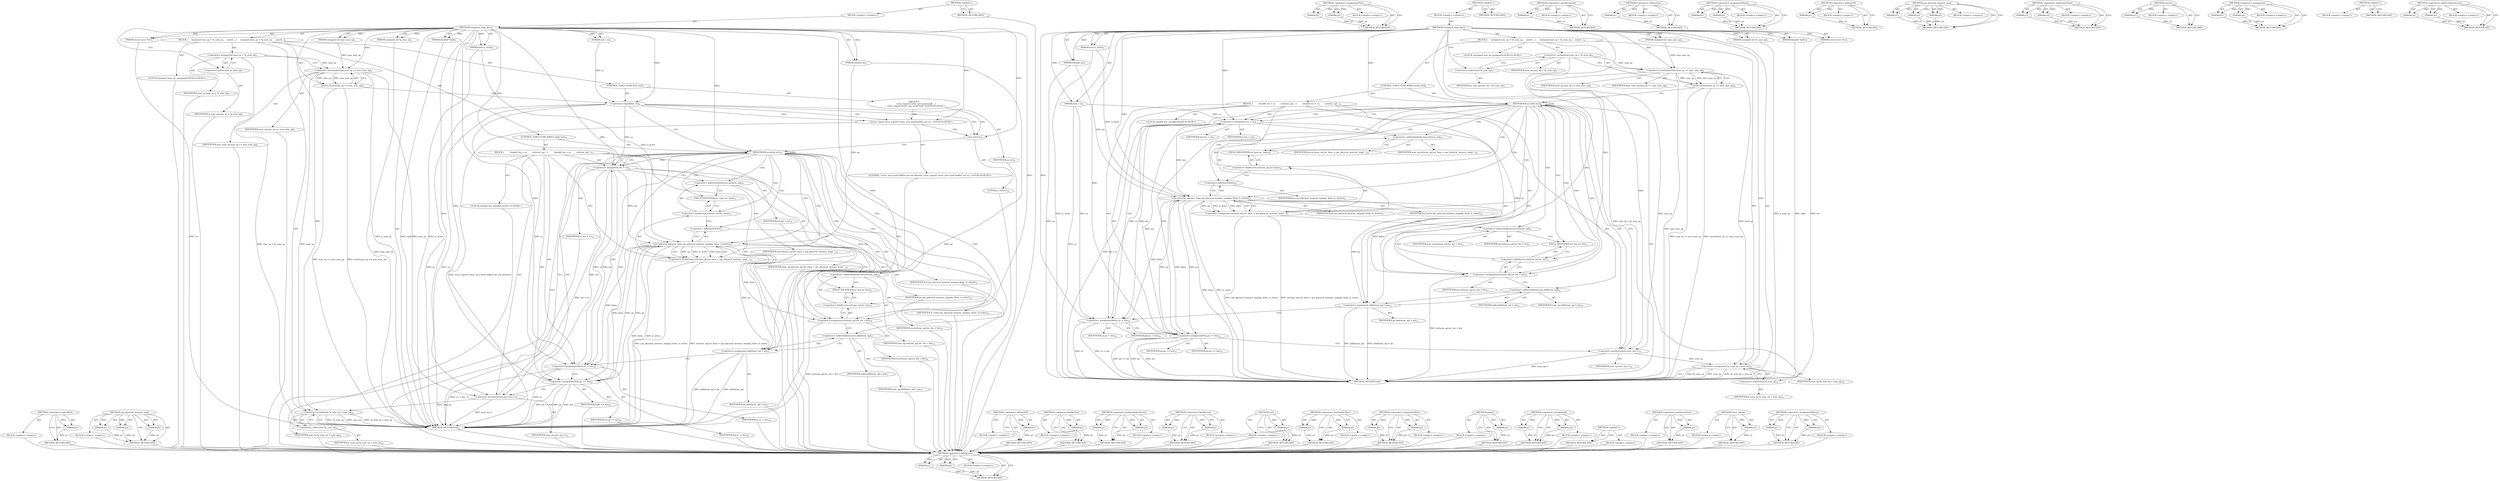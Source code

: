 digraph "&lt;operator&gt;.assignmentMinus" {
vulnerable_117 [label=<(METHOD,&lt;operator&gt;.fieldAccess)>];
vulnerable_118 [label=<(PARAM,p1)>];
vulnerable_119 [label=<(PARAM,p2)>];
vulnerable_120 [label=<(BLOCK,&lt;empty&gt;,&lt;empty&gt;)>];
vulnerable_121 [label=<(METHOD_RETURN,ANY)>];
vulnerable_142 [label=<(METHOD,&lt;operator&gt;.assignmentPlus)>];
vulnerable_143 [label=<(PARAM,p1)>];
vulnerable_144 [label=<(PARAM,p2)>];
vulnerable_145 [label=<(BLOCK,&lt;empty&gt;,&lt;empty&gt;)>];
vulnerable_146 [label=<(METHOD_RETURN,ANY)>];
vulnerable_6 [label=<(METHOD,&lt;global&gt;)<SUB>1</SUB>>];
vulnerable_7 [label=<(BLOCK,&lt;empty&gt;,&lt;empty&gt;)<SUB>1</SUB>>];
vulnerable_8 [label=<(METHOD,virtqueue_map_desc)<SUB>1</SUB>>];
vulnerable_9 [label=<(PARAM,unsigned int *p_num_sg)<SUB>1</SUB>>];
vulnerable_10 [label=<(PARAM,hwaddr *addr)<SUB>1</SUB>>];
vulnerable_11 [label=<(PARAM,struct iovec *iov)<SUB>1</SUB>>];
vulnerable_12 [label=<(PARAM,unsigned int max_num_sg)<SUB>2</SUB>>];
vulnerable_13 [label=<(PARAM,bool is_write)<SUB>2</SUB>>];
vulnerable_14 [label=<(PARAM,hwaddr pa)<SUB>3</SUB>>];
vulnerable_15 [label=<(PARAM,size_t sz)<SUB>3</SUB>>];
vulnerable_16 [label=<(BLOCK,{
     unsigned num_sg = *p_num_sg;
     assert...,{
     unsigned num_sg = *p_num_sg;
     assert...)<SUB>4</SUB>>];
vulnerable_17 [label="<(LOCAL,unsigned num_sg: unsigned)<SUB>5</SUB>>"];
vulnerable_18 [label=<(&lt;operator&gt;.assignment,num_sg = *p_num_sg)<SUB>5</SUB>>];
vulnerable_19 [label=<(IDENTIFIER,num_sg,num_sg = *p_num_sg)<SUB>5</SUB>>];
vulnerable_20 [label=<(&lt;operator&gt;.indirection,*p_num_sg)<SUB>5</SUB>>];
vulnerable_21 [label=<(IDENTIFIER,p_num_sg,num_sg = *p_num_sg)<SUB>5</SUB>>];
vulnerable_22 [label=<(assert,assert(num_sg &lt;= max_num_sg))<SUB>6</SUB>>];
vulnerable_23 [label=<(&lt;operator&gt;.lessEqualsThan,num_sg &lt;= max_num_sg)<SUB>6</SUB>>];
vulnerable_24 [label=<(IDENTIFIER,num_sg,num_sg &lt;= max_num_sg)<SUB>6</SUB>>];
vulnerable_25 [label=<(IDENTIFIER,max_num_sg,num_sg &lt;= max_num_sg)<SUB>6</SUB>>];
vulnerable_26 [label=<(CONTROL_STRUCTURE,WHILE,while (sz))<SUB>8</SUB>>];
vulnerable_27 [label=<(IDENTIFIER,sz,while (sz))<SUB>8</SUB>>];
vulnerable_28 [label=<(BLOCK,{
         hwaddr len = sz;
        iov[num_sg]...,{
         hwaddr len = sz;
        iov[num_sg]...)<SUB>8</SUB>>];
vulnerable_29 [label="<(LOCAL,hwaddr len: hwaddr)<SUB>9</SUB>>"];
vulnerable_30 [label=<(&lt;operator&gt;.assignment,len = sz)<SUB>9</SUB>>];
vulnerable_31 [label=<(IDENTIFIER,len,len = sz)<SUB>9</SUB>>];
vulnerable_32 [label=<(IDENTIFIER,sz,len = sz)<SUB>9</SUB>>];
vulnerable_33 [label=<(&lt;operator&gt;.assignment,iov[num_sg].iov_base = cpu_physical_memory_map(...)<SUB>10</SUB>>];
vulnerable_34 [label=<(&lt;operator&gt;.fieldAccess,iov[num_sg].iov_base)<SUB>10</SUB>>];
vulnerable_35 [label=<(&lt;operator&gt;.indirectIndexAccess,iov[num_sg])<SUB>10</SUB>>];
vulnerable_36 [label=<(IDENTIFIER,iov,iov[num_sg].iov_base = cpu_physical_memory_map(...)<SUB>10</SUB>>];
vulnerable_37 [label=<(IDENTIFIER,num_sg,iov[num_sg].iov_base = cpu_physical_memory_map(...)<SUB>10</SUB>>];
vulnerable_38 [label=<(FIELD_IDENTIFIER,iov_base,iov_base)<SUB>10</SUB>>];
vulnerable_39 [label=<(cpu_physical_memory_map,cpu_physical_memory_map(pa, &amp;len, is_write))<SUB>10</SUB>>];
vulnerable_40 [label=<(IDENTIFIER,pa,cpu_physical_memory_map(pa, &amp;len, is_write))<SUB>10</SUB>>];
vulnerable_41 [label=<(&lt;operator&gt;.addressOf,&amp;len)<SUB>10</SUB>>];
vulnerable_42 [label=<(IDENTIFIER,len,cpu_physical_memory_map(pa, &amp;len, is_write))<SUB>10</SUB>>];
vulnerable_43 [label=<(IDENTIFIER,is_write,cpu_physical_memory_map(pa, &amp;len, is_write))<SUB>10</SUB>>];
vulnerable_44 [label=<(&lt;operator&gt;.assignment,iov[num_sg].iov_len = len)<SUB>11</SUB>>];
vulnerable_45 [label=<(&lt;operator&gt;.fieldAccess,iov[num_sg].iov_len)<SUB>11</SUB>>];
vulnerable_46 [label=<(&lt;operator&gt;.indirectIndexAccess,iov[num_sg])<SUB>11</SUB>>];
vulnerable_47 [label=<(IDENTIFIER,iov,iov[num_sg].iov_len = len)<SUB>11</SUB>>];
vulnerable_48 [label=<(IDENTIFIER,num_sg,iov[num_sg].iov_len = len)<SUB>11</SUB>>];
vulnerable_49 [label=<(FIELD_IDENTIFIER,iov_len,iov_len)<SUB>11</SUB>>];
vulnerable_50 [label=<(IDENTIFIER,len,iov[num_sg].iov_len = len)<SUB>11</SUB>>];
vulnerable_51 [label=<(&lt;operator&gt;.assignment,addr[num_sg] = pa)<SUB>12</SUB>>];
vulnerable_52 [label=<(&lt;operator&gt;.indirectIndexAccess,addr[num_sg])<SUB>12</SUB>>];
vulnerable_53 [label=<(IDENTIFIER,addr,addr[num_sg] = pa)<SUB>12</SUB>>];
vulnerable_54 [label=<(IDENTIFIER,num_sg,addr[num_sg] = pa)<SUB>12</SUB>>];
vulnerable_55 [label=<(IDENTIFIER,pa,addr[num_sg] = pa)<SUB>12</SUB>>];
vulnerable_56 [label=<(&lt;operator&gt;.assignmentMinus,sz -= len)<SUB>14</SUB>>];
vulnerable_57 [label=<(IDENTIFIER,sz,sz -= len)<SUB>14</SUB>>];
vulnerable_58 [label=<(IDENTIFIER,len,sz -= len)<SUB>14</SUB>>];
vulnerable_59 [label=<(&lt;operator&gt;.assignmentPlus,pa += len)<SUB>15</SUB>>];
vulnerable_60 [label=<(IDENTIFIER,pa,pa += len)<SUB>15</SUB>>];
vulnerable_61 [label=<(IDENTIFIER,len,pa += len)<SUB>15</SUB>>];
vulnerable_62 [label=<(&lt;operator&gt;.postIncrement,num_sg++)<SUB>16</SUB>>];
vulnerable_63 [label=<(IDENTIFIER,num_sg,num_sg++)<SUB>16</SUB>>];
vulnerable_64 [label=<(&lt;operator&gt;.assignment,*p_num_sg = num_sg)<SUB>18</SUB>>];
vulnerable_65 [label=<(&lt;operator&gt;.indirection,*p_num_sg)<SUB>18</SUB>>];
vulnerable_66 [label=<(IDENTIFIER,p_num_sg,*p_num_sg = num_sg)<SUB>18</SUB>>];
vulnerable_67 [label=<(IDENTIFIER,num_sg,*p_num_sg = num_sg)<SUB>18</SUB>>];
vulnerable_68 [label=<(METHOD_RETURN,void)<SUB>1</SUB>>];
vulnerable_70 [label=<(METHOD_RETURN,ANY)<SUB>1</SUB>>];
vulnerable_147 [label=<(METHOD,&lt;operator&gt;.postIncrement)>];
vulnerable_148 [label=<(PARAM,p1)>];
vulnerable_149 [label=<(BLOCK,&lt;empty&gt;,&lt;empty&gt;)>];
vulnerable_150 [label=<(METHOD_RETURN,ANY)>];
vulnerable_104 [label=<(METHOD,&lt;operator&gt;.indirection)>];
vulnerable_105 [label=<(PARAM,p1)>];
vulnerable_106 [label=<(BLOCK,&lt;empty&gt;,&lt;empty&gt;)>];
vulnerable_107 [label=<(METHOD_RETURN,ANY)>];
vulnerable_137 [label=<(METHOD,&lt;operator&gt;.assignmentMinus)>];
vulnerable_138 [label=<(PARAM,p1)>];
vulnerable_139 [label=<(PARAM,p2)>];
vulnerable_140 [label=<(BLOCK,&lt;empty&gt;,&lt;empty&gt;)>];
vulnerable_141 [label=<(METHOD_RETURN,ANY)>];
vulnerable_133 [label=<(METHOD,&lt;operator&gt;.addressOf)>];
vulnerable_134 [label=<(PARAM,p1)>];
vulnerable_135 [label=<(BLOCK,&lt;empty&gt;,&lt;empty&gt;)>];
vulnerable_136 [label=<(METHOD_RETURN,ANY)>];
vulnerable_127 [label=<(METHOD,cpu_physical_memory_map)>];
vulnerable_128 [label=<(PARAM,p1)>];
vulnerable_129 [label=<(PARAM,p2)>];
vulnerable_130 [label=<(PARAM,p3)>];
vulnerable_131 [label=<(BLOCK,&lt;empty&gt;,&lt;empty&gt;)>];
vulnerable_132 [label=<(METHOD_RETURN,ANY)>];
vulnerable_112 [label=<(METHOD,&lt;operator&gt;.lessEqualsThan)>];
vulnerable_113 [label=<(PARAM,p1)>];
vulnerable_114 [label=<(PARAM,p2)>];
vulnerable_115 [label=<(BLOCK,&lt;empty&gt;,&lt;empty&gt;)>];
vulnerable_116 [label=<(METHOD_RETURN,ANY)>];
vulnerable_108 [label=<(METHOD,assert)>];
vulnerable_109 [label=<(PARAM,p1)>];
vulnerable_110 [label=<(BLOCK,&lt;empty&gt;,&lt;empty&gt;)>];
vulnerable_111 [label=<(METHOD_RETURN,ANY)>];
vulnerable_99 [label=<(METHOD,&lt;operator&gt;.assignment)>];
vulnerable_100 [label=<(PARAM,p1)>];
vulnerable_101 [label=<(PARAM,p2)>];
vulnerable_102 [label=<(BLOCK,&lt;empty&gt;,&lt;empty&gt;)>];
vulnerable_103 [label=<(METHOD_RETURN,ANY)>];
vulnerable_93 [label=<(METHOD,&lt;global&gt;)<SUB>1</SUB>>];
vulnerable_94 [label=<(BLOCK,&lt;empty&gt;,&lt;empty&gt;)>];
vulnerable_95 [label=<(METHOD_RETURN,ANY)>];
vulnerable_122 [label=<(METHOD,&lt;operator&gt;.indirectIndexAccess)>];
vulnerable_123 [label=<(PARAM,p1)>];
vulnerable_124 [label=<(PARAM,p2)>];
vulnerable_125 [label=<(BLOCK,&lt;empty&gt;,&lt;empty&gt;)>];
vulnerable_126 [label=<(METHOD_RETURN,ANY)>];
fixed_129 [label=<(METHOD,&lt;operator&gt;.logicalNot)>];
fixed_130 [label=<(PARAM,p1)>];
fixed_131 [label=<(BLOCK,&lt;empty&gt;,&lt;empty&gt;)>];
fixed_132 [label=<(METHOD_RETURN,ANY)>];
fixed_151 [label=<(METHOD,cpu_physical_memory_map)>];
fixed_152 [label=<(PARAM,p1)>];
fixed_153 [label=<(PARAM,p2)>];
fixed_154 [label=<(PARAM,p3)>];
fixed_155 [label=<(BLOCK,&lt;empty&gt;,&lt;empty&gt;)>];
fixed_156 [label=<(METHOD_RETURN,ANY)>];
fixed_6 [label=<(METHOD,&lt;global&gt;)<SUB>1</SUB>>];
fixed_7 [label=<(BLOCK,&lt;empty&gt;,&lt;empty&gt;)<SUB>1</SUB>>];
fixed_8 [label=<(METHOD,virtqueue_map_desc)<SUB>1</SUB>>];
fixed_9 [label=<(PARAM,unsigned int *p_num_sg)<SUB>1</SUB>>];
fixed_10 [label=<(PARAM,hwaddr *addr)<SUB>1</SUB>>];
fixed_11 [label=<(PARAM,struct iovec *iov)<SUB>1</SUB>>];
fixed_12 [label=<(PARAM,unsigned int max_num_sg)<SUB>2</SUB>>];
fixed_13 [label=<(PARAM,bool is_write)<SUB>2</SUB>>];
fixed_14 [label=<(PARAM,hwaddr pa)<SUB>3</SUB>>];
fixed_15 [label=<(PARAM,size_t sz)<SUB>3</SUB>>];
fixed_16 [label=<(BLOCK,{
     unsigned num_sg = *p_num_sg;
     assert...,{
     unsigned num_sg = *p_num_sg;
     assert...)<SUB>4</SUB>>];
fixed_17 [label="<(LOCAL,unsigned num_sg: unsigned)<SUB>5</SUB>>"];
fixed_18 [label=<(&lt;operator&gt;.assignment,num_sg = *p_num_sg)<SUB>5</SUB>>];
fixed_19 [label=<(IDENTIFIER,num_sg,num_sg = *p_num_sg)<SUB>5</SUB>>];
fixed_20 [label=<(&lt;operator&gt;.indirection,*p_num_sg)<SUB>5</SUB>>];
fixed_21 [label=<(IDENTIFIER,p_num_sg,num_sg = *p_num_sg)<SUB>5</SUB>>];
fixed_22 [label=<(assert,assert(num_sg &lt;= max_num_sg))<SUB>6</SUB>>];
fixed_23 [label=<(&lt;operator&gt;.lessEqualsThan,num_sg &lt;= max_num_sg)<SUB>6</SUB>>];
fixed_24 [label=<(IDENTIFIER,num_sg,num_sg &lt;= max_num_sg)<SUB>6</SUB>>];
fixed_25 [label=<(IDENTIFIER,max_num_sg,num_sg &lt;= max_num_sg)<SUB>6</SUB>>];
fixed_26 [label=<(CONTROL_STRUCTURE,IF,if (!sz))<SUB>8</SUB>>];
fixed_27 [label=<(&lt;operator&gt;.logicalNot,!sz)<SUB>8</SUB>>];
fixed_28 [label=<(IDENTIFIER,sz,!sz)<SUB>8</SUB>>];
fixed_29 [label="<(BLOCK,{
        error_report(&quot;virtio: zero sized buff...,{
        error_report(&quot;virtio: zero sized buff...)<SUB>8</SUB>>"];
fixed_30 [label="<(error_report,error_report(&quot;virtio: zero sized buffers are no...)<SUB>9</SUB>>"];
fixed_31 [label="<(LITERAL,&quot;virtio: zero sized buffers are not allowed&quot;,error_report(&quot;virtio: zero sized buffers are no...)<SUB>9</SUB>>"];
fixed_32 [label=<(exit,exit(1))<SUB>10</SUB>>];
fixed_33 [label=<(LITERAL,1,exit(1))<SUB>10</SUB>>];
fixed_34 [label=<(CONTROL_STRUCTURE,WHILE,while (sz))<SUB>13</SUB>>];
fixed_35 [label=<(IDENTIFIER,sz,while (sz))<SUB>13</SUB>>];
fixed_36 [label=<(BLOCK,{
         hwaddr len = sz;
        iov[num_sg]...,{
         hwaddr len = sz;
        iov[num_sg]...)<SUB>13</SUB>>];
fixed_37 [label="<(LOCAL,hwaddr len: hwaddr)<SUB>14</SUB>>"];
fixed_38 [label=<(&lt;operator&gt;.assignment,len = sz)<SUB>14</SUB>>];
fixed_39 [label=<(IDENTIFIER,len,len = sz)<SUB>14</SUB>>];
fixed_40 [label=<(IDENTIFIER,sz,len = sz)<SUB>14</SUB>>];
fixed_41 [label=<(&lt;operator&gt;.assignment,iov[num_sg].iov_base = cpu_physical_memory_map(...)<SUB>15</SUB>>];
fixed_42 [label=<(&lt;operator&gt;.fieldAccess,iov[num_sg].iov_base)<SUB>15</SUB>>];
fixed_43 [label=<(&lt;operator&gt;.indirectIndexAccess,iov[num_sg])<SUB>15</SUB>>];
fixed_44 [label=<(IDENTIFIER,iov,iov[num_sg].iov_base = cpu_physical_memory_map(...)<SUB>15</SUB>>];
fixed_45 [label=<(IDENTIFIER,num_sg,iov[num_sg].iov_base = cpu_physical_memory_map(...)<SUB>15</SUB>>];
fixed_46 [label=<(FIELD_IDENTIFIER,iov_base,iov_base)<SUB>15</SUB>>];
fixed_47 [label=<(cpu_physical_memory_map,cpu_physical_memory_map(pa, &amp;len, is_write))<SUB>15</SUB>>];
fixed_48 [label=<(IDENTIFIER,pa,cpu_physical_memory_map(pa, &amp;len, is_write))<SUB>15</SUB>>];
fixed_49 [label=<(&lt;operator&gt;.addressOf,&amp;len)<SUB>15</SUB>>];
fixed_50 [label=<(IDENTIFIER,len,cpu_physical_memory_map(pa, &amp;len, is_write))<SUB>15</SUB>>];
fixed_51 [label=<(IDENTIFIER,is_write,cpu_physical_memory_map(pa, &amp;len, is_write))<SUB>15</SUB>>];
fixed_52 [label=<(&lt;operator&gt;.assignment,iov[num_sg].iov_len = len)<SUB>16</SUB>>];
fixed_53 [label=<(&lt;operator&gt;.fieldAccess,iov[num_sg].iov_len)<SUB>16</SUB>>];
fixed_54 [label=<(&lt;operator&gt;.indirectIndexAccess,iov[num_sg])<SUB>16</SUB>>];
fixed_55 [label=<(IDENTIFIER,iov,iov[num_sg].iov_len = len)<SUB>16</SUB>>];
fixed_56 [label=<(IDENTIFIER,num_sg,iov[num_sg].iov_len = len)<SUB>16</SUB>>];
fixed_57 [label=<(FIELD_IDENTIFIER,iov_len,iov_len)<SUB>16</SUB>>];
fixed_58 [label=<(IDENTIFIER,len,iov[num_sg].iov_len = len)<SUB>16</SUB>>];
fixed_59 [label=<(&lt;operator&gt;.assignment,addr[num_sg] = pa)<SUB>17</SUB>>];
fixed_60 [label=<(&lt;operator&gt;.indirectIndexAccess,addr[num_sg])<SUB>17</SUB>>];
fixed_61 [label=<(IDENTIFIER,addr,addr[num_sg] = pa)<SUB>17</SUB>>];
fixed_62 [label=<(IDENTIFIER,num_sg,addr[num_sg] = pa)<SUB>17</SUB>>];
fixed_63 [label=<(IDENTIFIER,pa,addr[num_sg] = pa)<SUB>17</SUB>>];
fixed_64 [label=<(&lt;operator&gt;.assignmentMinus,sz -= len)<SUB>19</SUB>>];
fixed_65 [label=<(IDENTIFIER,sz,sz -= len)<SUB>19</SUB>>];
fixed_66 [label=<(IDENTIFIER,len,sz -= len)<SUB>19</SUB>>];
fixed_67 [label=<(&lt;operator&gt;.assignmentPlus,pa += len)<SUB>20</SUB>>];
fixed_68 [label=<(IDENTIFIER,pa,pa += len)<SUB>20</SUB>>];
fixed_69 [label=<(IDENTIFIER,len,pa += len)<SUB>20</SUB>>];
fixed_70 [label=<(&lt;operator&gt;.postIncrement,num_sg++)<SUB>21</SUB>>];
fixed_71 [label=<(IDENTIFIER,num_sg,num_sg++)<SUB>21</SUB>>];
fixed_72 [label=<(&lt;operator&gt;.assignment,*p_num_sg = num_sg)<SUB>23</SUB>>];
fixed_73 [label=<(&lt;operator&gt;.indirection,*p_num_sg)<SUB>23</SUB>>];
fixed_74 [label=<(IDENTIFIER,p_num_sg,*p_num_sg = num_sg)<SUB>23</SUB>>];
fixed_75 [label=<(IDENTIFIER,num_sg,*p_num_sg = num_sg)<SUB>23</SUB>>];
fixed_76 [label=<(METHOD_RETURN,void)<SUB>1</SUB>>];
fixed_78 [label=<(METHOD_RETURN,ANY)<SUB>1</SUB>>];
fixed_157 [label=<(METHOD,&lt;operator&gt;.addressOf)>];
fixed_158 [label=<(PARAM,p1)>];
fixed_159 [label=<(BLOCK,&lt;empty&gt;,&lt;empty&gt;)>];
fixed_160 [label=<(METHOD_RETURN,ANY)>];
fixed_116 [label=<(METHOD,&lt;operator&gt;.indirection)>];
fixed_117 [label=<(PARAM,p1)>];
fixed_118 [label=<(BLOCK,&lt;empty&gt;,&lt;empty&gt;)>];
fixed_119 [label=<(METHOD_RETURN,ANY)>];
fixed_146 [label=<(METHOD,&lt;operator&gt;.indirectIndexAccess)>];
fixed_147 [label=<(PARAM,p1)>];
fixed_148 [label=<(PARAM,p2)>];
fixed_149 [label=<(BLOCK,&lt;empty&gt;,&lt;empty&gt;)>];
fixed_150 [label=<(METHOD_RETURN,ANY)>];
fixed_141 [label=<(METHOD,&lt;operator&gt;.fieldAccess)>];
fixed_142 [label=<(PARAM,p1)>];
fixed_143 [label=<(PARAM,p2)>];
fixed_144 [label=<(BLOCK,&lt;empty&gt;,&lt;empty&gt;)>];
fixed_145 [label=<(METHOD_RETURN,ANY)>];
fixed_137 [label=<(METHOD,exit)>];
fixed_138 [label=<(PARAM,p1)>];
fixed_139 [label=<(BLOCK,&lt;empty&gt;,&lt;empty&gt;)>];
fixed_140 [label=<(METHOD_RETURN,ANY)>];
fixed_124 [label=<(METHOD,&lt;operator&gt;.lessEqualsThan)>];
fixed_125 [label=<(PARAM,p1)>];
fixed_126 [label=<(PARAM,p2)>];
fixed_127 [label=<(BLOCK,&lt;empty&gt;,&lt;empty&gt;)>];
fixed_128 [label=<(METHOD_RETURN,ANY)>];
fixed_166 [label=<(METHOD,&lt;operator&gt;.assignmentPlus)>];
fixed_167 [label=<(PARAM,p1)>];
fixed_168 [label=<(PARAM,p2)>];
fixed_169 [label=<(BLOCK,&lt;empty&gt;,&lt;empty&gt;)>];
fixed_170 [label=<(METHOD_RETURN,ANY)>];
fixed_120 [label=<(METHOD,assert)>];
fixed_121 [label=<(PARAM,p1)>];
fixed_122 [label=<(BLOCK,&lt;empty&gt;,&lt;empty&gt;)>];
fixed_123 [label=<(METHOD_RETURN,ANY)>];
fixed_111 [label=<(METHOD,&lt;operator&gt;.assignment)>];
fixed_112 [label=<(PARAM,p1)>];
fixed_113 [label=<(PARAM,p2)>];
fixed_114 [label=<(BLOCK,&lt;empty&gt;,&lt;empty&gt;)>];
fixed_115 [label=<(METHOD_RETURN,ANY)>];
fixed_105 [label=<(METHOD,&lt;global&gt;)<SUB>1</SUB>>];
fixed_106 [label=<(BLOCK,&lt;empty&gt;,&lt;empty&gt;)>];
fixed_107 [label=<(METHOD_RETURN,ANY)>];
fixed_171 [label=<(METHOD,&lt;operator&gt;.postIncrement)>];
fixed_172 [label=<(PARAM,p1)>];
fixed_173 [label=<(BLOCK,&lt;empty&gt;,&lt;empty&gt;)>];
fixed_174 [label=<(METHOD_RETURN,ANY)>];
fixed_133 [label=<(METHOD,error_report)>];
fixed_134 [label=<(PARAM,p1)>];
fixed_135 [label=<(BLOCK,&lt;empty&gt;,&lt;empty&gt;)>];
fixed_136 [label=<(METHOD_RETURN,ANY)>];
fixed_161 [label=<(METHOD,&lt;operator&gt;.assignmentMinus)>];
fixed_162 [label=<(PARAM,p1)>];
fixed_163 [label=<(PARAM,p2)>];
fixed_164 [label=<(BLOCK,&lt;empty&gt;,&lt;empty&gt;)>];
fixed_165 [label=<(METHOD_RETURN,ANY)>];
vulnerable_117 -> vulnerable_118  [key=0, label="AST: "];
vulnerable_117 -> vulnerable_118  [key=1, label="DDG: "];
vulnerable_117 -> vulnerable_120  [key=0, label="AST: "];
vulnerable_117 -> vulnerable_119  [key=0, label="AST: "];
vulnerable_117 -> vulnerable_119  [key=1, label="DDG: "];
vulnerable_117 -> vulnerable_121  [key=0, label="AST: "];
vulnerable_117 -> vulnerable_121  [key=1, label="CFG: "];
vulnerable_118 -> vulnerable_121  [key=0, label="DDG: p1"];
vulnerable_119 -> vulnerable_121  [key=0, label="DDG: p2"];
vulnerable_142 -> vulnerable_143  [key=0, label="AST: "];
vulnerable_142 -> vulnerable_143  [key=1, label="DDG: "];
vulnerable_142 -> vulnerable_145  [key=0, label="AST: "];
vulnerable_142 -> vulnerable_144  [key=0, label="AST: "];
vulnerable_142 -> vulnerable_144  [key=1, label="DDG: "];
vulnerable_142 -> vulnerable_146  [key=0, label="AST: "];
vulnerable_142 -> vulnerable_146  [key=1, label="CFG: "];
vulnerable_143 -> vulnerable_146  [key=0, label="DDG: p1"];
vulnerable_144 -> vulnerable_146  [key=0, label="DDG: p2"];
vulnerable_6 -> vulnerable_7  [key=0, label="AST: "];
vulnerable_6 -> vulnerable_70  [key=0, label="AST: "];
vulnerable_6 -> vulnerable_70  [key=1, label="CFG: "];
vulnerable_7 -> vulnerable_8  [key=0, label="AST: "];
vulnerable_8 -> vulnerable_9  [key=0, label="AST: "];
vulnerable_8 -> vulnerable_9  [key=1, label="DDG: "];
vulnerable_8 -> vulnerable_10  [key=0, label="AST: "];
vulnerable_8 -> vulnerable_10  [key=1, label="DDG: "];
vulnerable_8 -> vulnerable_11  [key=0, label="AST: "];
vulnerable_8 -> vulnerable_11  [key=1, label="DDG: "];
vulnerable_8 -> vulnerable_12  [key=0, label="AST: "];
vulnerable_8 -> vulnerable_12  [key=1, label="DDG: "];
vulnerable_8 -> vulnerable_13  [key=0, label="AST: "];
vulnerable_8 -> vulnerable_13  [key=1, label="DDG: "];
vulnerable_8 -> vulnerable_14  [key=0, label="AST: "];
vulnerable_8 -> vulnerable_14  [key=1, label="DDG: "];
vulnerable_8 -> vulnerable_15  [key=0, label="AST: "];
vulnerable_8 -> vulnerable_15  [key=1, label="DDG: "];
vulnerable_8 -> vulnerable_16  [key=0, label="AST: "];
vulnerable_8 -> vulnerable_68  [key=0, label="AST: "];
vulnerable_8 -> vulnerable_20  [key=0, label="CFG: "];
vulnerable_8 -> vulnerable_64  [key=0, label="DDG: "];
vulnerable_8 -> vulnerable_27  [key=0, label="DDG: "];
vulnerable_8 -> vulnerable_23  [key=0, label="DDG: "];
vulnerable_8 -> vulnerable_30  [key=0, label="DDG: "];
vulnerable_8 -> vulnerable_44  [key=0, label="DDG: "];
vulnerable_8 -> vulnerable_51  [key=0, label="DDG: "];
vulnerable_8 -> vulnerable_56  [key=0, label="DDG: "];
vulnerable_8 -> vulnerable_59  [key=0, label="DDG: "];
vulnerable_8 -> vulnerable_62  [key=0, label="DDG: "];
vulnerable_8 -> vulnerable_39  [key=0, label="DDG: "];
vulnerable_9 -> vulnerable_68  [key=0, label="DDG: p_num_sg"];
vulnerable_10 -> vulnerable_68  [key=0, label="DDG: addr"];
vulnerable_11 -> vulnerable_68  [key=0, label="DDG: iov"];
vulnerable_12 -> vulnerable_23  [key=0, label="DDG: max_num_sg"];
vulnerable_13 -> vulnerable_68  [key=0, label="DDG: is_write"];
vulnerable_13 -> vulnerable_39  [key=0, label="DDG: is_write"];
vulnerable_14 -> vulnerable_68  [key=0, label="DDG: pa"];
vulnerable_14 -> vulnerable_39  [key=0, label="DDG: pa"];
vulnerable_15 -> vulnerable_68  [key=0, label="DDG: sz"];
vulnerable_15 -> vulnerable_30  [key=0, label="DDG: sz"];
vulnerable_15 -> vulnerable_56  [key=0, label="DDG: sz"];
vulnerable_16 -> vulnerable_17  [key=0, label="AST: "];
vulnerable_16 -> vulnerable_18  [key=0, label="AST: "];
vulnerable_16 -> vulnerable_22  [key=0, label="AST: "];
vulnerable_16 -> vulnerable_26  [key=0, label="AST: "];
vulnerable_16 -> vulnerable_64  [key=0, label="AST: "];
vulnerable_18 -> vulnerable_19  [key=0, label="AST: "];
vulnerable_18 -> vulnerable_20  [key=0, label="AST: "];
vulnerable_18 -> vulnerable_23  [key=0, label="CFG: "];
vulnerable_18 -> vulnerable_23  [key=1, label="DDG: num_sg"];
vulnerable_18 -> vulnerable_68  [key=0, label="DDG: num_sg = *p_num_sg"];
vulnerable_20 -> vulnerable_21  [key=0, label="AST: "];
vulnerable_20 -> vulnerable_18  [key=0, label="CFG: "];
vulnerable_22 -> vulnerable_23  [key=0, label="AST: "];
vulnerable_22 -> vulnerable_27  [key=0, label="CFG: "];
vulnerable_22 -> vulnerable_68  [key=0, label="DDG: num_sg &lt;= max_num_sg"];
vulnerable_22 -> vulnerable_68  [key=1, label="DDG: assert(num_sg &lt;= max_num_sg)"];
vulnerable_23 -> vulnerable_24  [key=0, label="AST: "];
vulnerable_23 -> vulnerable_25  [key=0, label="AST: "];
vulnerable_23 -> vulnerable_22  [key=0, label="CFG: "];
vulnerable_23 -> vulnerable_22  [key=1, label="DDG: num_sg"];
vulnerable_23 -> vulnerable_22  [key=2, label="DDG: max_num_sg"];
vulnerable_23 -> vulnerable_68  [key=0, label="DDG: max_num_sg"];
vulnerable_23 -> vulnerable_64  [key=0, label="DDG: num_sg"];
vulnerable_23 -> vulnerable_62  [key=0, label="DDG: num_sg"];
vulnerable_26 -> vulnerable_27  [key=0, label="AST: "];
vulnerable_26 -> vulnerable_28  [key=0, label="AST: "];
vulnerable_27 -> vulnerable_30  [key=0, label="CFG: "];
vulnerable_27 -> vulnerable_30  [key=1, label="CDG: "];
vulnerable_27 -> vulnerable_65  [key=0, label="CFG: "];
vulnerable_27 -> vulnerable_34  [key=0, label="CDG: "];
vulnerable_27 -> vulnerable_49  [key=0, label="CDG: "];
vulnerable_27 -> vulnerable_33  [key=0, label="CDG: "];
vulnerable_27 -> vulnerable_51  [key=0, label="CDG: "];
vulnerable_27 -> vulnerable_52  [key=0, label="CDG: "];
vulnerable_27 -> vulnerable_46  [key=0, label="CDG: "];
vulnerable_27 -> vulnerable_38  [key=0, label="CDG: "];
vulnerable_27 -> vulnerable_56  [key=0, label="CDG: "];
vulnerable_27 -> vulnerable_41  [key=0, label="CDG: "];
vulnerable_27 -> vulnerable_45  [key=0, label="CDG: "];
vulnerable_27 -> vulnerable_27  [key=0, label="CDG: "];
vulnerable_27 -> vulnerable_59  [key=0, label="CDG: "];
vulnerable_27 -> vulnerable_44  [key=0, label="CDG: "];
vulnerable_27 -> vulnerable_35  [key=0, label="CDG: "];
vulnerable_27 -> vulnerable_62  [key=0, label="CDG: "];
vulnerable_27 -> vulnerable_39  [key=0, label="CDG: "];
vulnerable_28 -> vulnerable_29  [key=0, label="AST: "];
vulnerable_28 -> vulnerable_30  [key=0, label="AST: "];
vulnerable_28 -> vulnerable_33  [key=0, label="AST: "];
vulnerable_28 -> vulnerable_44  [key=0, label="AST: "];
vulnerable_28 -> vulnerable_51  [key=0, label="AST: "];
vulnerable_28 -> vulnerable_56  [key=0, label="AST: "];
vulnerable_28 -> vulnerable_59  [key=0, label="AST: "];
vulnerable_28 -> vulnerable_62  [key=0, label="AST: "];
vulnerable_30 -> vulnerable_31  [key=0, label="AST: "];
vulnerable_30 -> vulnerable_32  [key=0, label="AST: "];
vulnerable_30 -> vulnerable_35  [key=0, label="CFG: "];
vulnerable_30 -> vulnerable_68  [key=0, label="DDG: len = sz"];
vulnerable_30 -> vulnerable_44  [key=0, label="DDG: len"];
vulnerable_30 -> vulnerable_56  [key=0, label="DDG: len"];
vulnerable_30 -> vulnerable_59  [key=0, label="DDG: len"];
vulnerable_30 -> vulnerable_39  [key=0, label="DDG: len"];
vulnerable_33 -> vulnerable_34  [key=0, label="AST: "];
vulnerable_33 -> vulnerable_39  [key=0, label="AST: "];
vulnerable_33 -> vulnerable_46  [key=0, label="CFG: "];
vulnerable_33 -> vulnerable_68  [key=0, label="DDG: cpu_physical_memory_map(pa, &amp;len, is_write)"];
vulnerable_33 -> vulnerable_68  [key=1, label="DDG: iov[num_sg].iov_base = cpu_physical_memory_map(pa, &amp;len, is_write)"];
vulnerable_34 -> vulnerable_35  [key=0, label="AST: "];
vulnerable_34 -> vulnerable_38  [key=0, label="AST: "];
vulnerable_34 -> vulnerable_41  [key=0, label="CFG: "];
vulnerable_35 -> vulnerable_36  [key=0, label="AST: "];
vulnerable_35 -> vulnerable_37  [key=0, label="AST: "];
vulnerable_35 -> vulnerable_38  [key=0, label="CFG: "];
vulnerable_38 -> vulnerable_34  [key=0, label="CFG: "];
vulnerable_39 -> vulnerable_40  [key=0, label="AST: "];
vulnerable_39 -> vulnerable_41  [key=0, label="AST: "];
vulnerable_39 -> vulnerable_43  [key=0, label="AST: "];
vulnerable_39 -> vulnerable_33  [key=0, label="CFG: "];
vulnerable_39 -> vulnerable_33  [key=1, label="DDG: pa"];
vulnerable_39 -> vulnerable_33  [key=2, label="DDG: &amp;len"];
vulnerable_39 -> vulnerable_33  [key=3, label="DDG: is_write"];
vulnerable_39 -> vulnerable_68  [key=0, label="DDG: &amp;len"];
vulnerable_39 -> vulnerable_68  [key=1, label="DDG: is_write"];
vulnerable_39 -> vulnerable_44  [key=0, label="DDG: &amp;len"];
vulnerable_39 -> vulnerable_51  [key=0, label="DDG: pa"];
vulnerable_39 -> vulnerable_56  [key=0, label="DDG: &amp;len"];
vulnerable_39 -> vulnerable_59  [key=0, label="DDG: &amp;len"];
vulnerable_39 -> vulnerable_59  [key=1, label="DDG: pa"];
vulnerable_41 -> vulnerable_42  [key=0, label="AST: "];
vulnerable_41 -> vulnerable_39  [key=0, label="CFG: "];
vulnerable_44 -> vulnerable_45  [key=0, label="AST: "];
vulnerable_44 -> vulnerable_50  [key=0, label="AST: "];
vulnerable_44 -> vulnerable_52  [key=0, label="CFG: "];
vulnerable_44 -> vulnerable_68  [key=0, label="DDG: iov[num_sg].iov_len = len"];
vulnerable_45 -> vulnerable_46  [key=0, label="AST: "];
vulnerable_45 -> vulnerable_49  [key=0, label="AST: "];
vulnerable_45 -> vulnerable_44  [key=0, label="CFG: "];
vulnerable_46 -> vulnerable_47  [key=0, label="AST: "];
vulnerable_46 -> vulnerable_48  [key=0, label="AST: "];
vulnerable_46 -> vulnerable_49  [key=0, label="CFG: "];
vulnerable_49 -> vulnerable_45  [key=0, label="CFG: "];
vulnerable_51 -> vulnerable_52  [key=0, label="AST: "];
vulnerable_51 -> vulnerable_55  [key=0, label="AST: "];
vulnerable_51 -> vulnerable_56  [key=0, label="CFG: "];
vulnerable_51 -> vulnerable_68  [key=0, label="DDG: addr[num_sg]"];
vulnerable_51 -> vulnerable_68  [key=1, label="DDG: addr[num_sg] = pa"];
vulnerable_52 -> vulnerable_53  [key=0, label="AST: "];
vulnerable_52 -> vulnerable_54  [key=0, label="AST: "];
vulnerable_52 -> vulnerable_51  [key=0, label="CFG: "];
vulnerable_56 -> vulnerable_57  [key=0, label="AST: "];
vulnerable_56 -> vulnerable_58  [key=0, label="AST: "];
vulnerable_56 -> vulnerable_59  [key=0, label="CFG: "];
vulnerable_56 -> vulnerable_68  [key=0, label="DDG: sz"];
vulnerable_56 -> vulnerable_68  [key=1, label="DDG: sz -= len"];
vulnerable_56 -> vulnerable_30  [key=0, label="DDG: sz"];
vulnerable_59 -> vulnerable_60  [key=0, label="AST: "];
vulnerable_59 -> vulnerable_61  [key=0, label="AST: "];
vulnerable_59 -> vulnerable_62  [key=0, label="CFG: "];
vulnerable_59 -> vulnerable_68  [key=0, label="DDG: pa"];
vulnerable_59 -> vulnerable_68  [key=1, label="DDG: len"];
vulnerable_59 -> vulnerable_68  [key=2, label="DDG: pa += len"];
vulnerable_59 -> vulnerable_39  [key=0, label="DDG: pa"];
vulnerable_62 -> vulnerable_63  [key=0, label="AST: "];
vulnerable_62 -> vulnerable_27  [key=0, label="CFG: "];
vulnerable_62 -> vulnerable_68  [key=0, label="DDG: num_sg++"];
vulnerable_62 -> vulnerable_64  [key=0, label="DDG: num_sg"];
vulnerable_64 -> vulnerable_65  [key=0, label="AST: "];
vulnerable_64 -> vulnerable_67  [key=0, label="AST: "];
vulnerable_64 -> vulnerable_68  [key=0, label="CFG: "];
vulnerable_64 -> vulnerable_68  [key=1, label="DDG: *p_num_sg"];
vulnerable_64 -> vulnerable_68  [key=2, label="DDG: num_sg"];
vulnerable_64 -> vulnerable_68  [key=3, label="DDG: *p_num_sg = num_sg"];
vulnerable_65 -> vulnerable_66  [key=0, label="AST: "];
vulnerable_65 -> vulnerable_64  [key=0, label="CFG: "];
vulnerable_147 -> vulnerable_148  [key=0, label="AST: "];
vulnerable_147 -> vulnerable_148  [key=1, label="DDG: "];
vulnerable_147 -> vulnerable_149  [key=0, label="AST: "];
vulnerable_147 -> vulnerable_150  [key=0, label="AST: "];
vulnerable_147 -> vulnerable_150  [key=1, label="CFG: "];
vulnerable_148 -> vulnerable_150  [key=0, label="DDG: p1"];
vulnerable_104 -> vulnerable_105  [key=0, label="AST: "];
vulnerable_104 -> vulnerable_105  [key=1, label="DDG: "];
vulnerable_104 -> vulnerable_106  [key=0, label="AST: "];
vulnerable_104 -> vulnerable_107  [key=0, label="AST: "];
vulnerable_104 -> vulnerable_107  [key=1, label="CFG: "];
vulnerable_105 -> vulnerable_107  [key=0, label="DDG: p1"];
vulnerable_137 -> vulnerable_138  [key=0, label="AST: "];
vulnerable_137 -> vulnerable_138  [key=1, label="DDG: "];
vulnerable_137 -> vulnerable_140  [key=0, label="AST: "];
vulnerable_137 -> vulnerable_139  [key=0, label="AST: "];
vulnerable_137 -> vulnerable_139  [key=1, label="DDG: "];
vulnerable_137 -> vulnerable_141  [key=0, label="AST: "];
vulnerable_137 -> vulnerable_141  [key=1, label="CFG: "];
vulnerable_138 -> vulnerable_141  [key=0, label="DDG: p1"];
vulnerable_139 -> vulnerable_141  [key=0, label="DDG: p2"];
vulnerable_133 -> vulnerable_134  [key=0, label="AST: "];
vulnerable_133 -> vulnerable_134  [key=1, label="DDG: "];
vulnerable_133 -> vulnerable_135  [key=0, label="AST: "];
vulnerable_133 -> vulnerable_136  [key=0, label="AST: "];
vulnerable_133 -> vulnerable_136  [key=1, label="CFG: "];
vulnerable_134 -> vulnerable_136  [key=0, label="DDG: p1"];
vulnerable_127 -> vulnerable_128  [key=0, label="AST: "];
vulnerable_127 -> vulnerable_128  [key=1, label="DDG: "];
vulnerable_127 -> vulnerable_131  [key=0, label="AST: "];
vulnerable_127 -> vulnerable_129  [key=0, label="AST: "];
vulnerable_127 -> vulnerable_129  [key=1, label="DDG: "];
vulnerable_127 -> vulnerable_132  [key=0, label="AST: "];
vulnerable_127 -> vulnerable_132  [key=1, label="CFG: "];
vulnerable_127 -> vulnerable_130  [key=0, label="AST: "];
vulnerable_127 -> vulnerable_130  [key=1, label="DDG: "];
vulnerable_128 -> vulnerable_132  [key=0, label="DDG: p1"];
vulnerable_129 -> vulnerable_132  [key=0, label="DDG: p2"];
vulnerable_130 -> vulnerable_132  [key=0, label="DDG: p3"];
vulnerable_112 -> vulnerable_113  [key=0, label="AST: "];
vulnerable_112 -> vulnerable_113  [key=1, label="DDG: "];
vulnerable_112 -> vulnerable_115  [key=0, label="AST: "];
vulnerable_112 -> vulnerable_114  [key=0, label="AST: "];
vulnerable_112 -> vulnerable_114  [key=1, label="DDG: "];
vulnerable_112 -> vulnerable_116  [key=0, label="AST: "];
vulnerable_112 -> vulnerable_116  [key=1, label="CFG: "];
vulnerable_113 -> vulnerable_116  [key=0, label="DDG: p1"];
vulnerable_114 -> vulnerable_116  [key=0, label="DDG: p2"];
vulnerable_108 -> vulnerable_109  [key=0, label="AST: "];
vulnerable_108 -> vulnerable_109  [key=1, label="DDG: "];
vulnerable_108 -> vulnerable_110  [key=0, label="AST: "];
vulnerable_108 -> vulnerable_111  [key=0, label="AST: "];
vulnerable_108 -> vulnerable_111  [key=1, label="CFG: "];
vulnerable_109 -> vulnerable_111  [key=0, label="DDG: p1"];
vulnerable_99 -> vulnerable_100  [key=0, label="AST: "];
vulnerable_99 -> vulnerable_100  [key=1, label="DDG: "];
vulnerable_99 -> vulnerable_102  [key=0, label="AST: "];
vulnerable_99 -> vulnerable_101  [key=0, label="AST: "];
vulnerable_99 -> vulnerable_101  [key=1, label="DDG: "];
vulnerable_99 -> vulnerable_103  [key=0, label="AST: "];
vulnerable_99 -> vulnerable_103  [key=1, label="CFG: "];
vulnerable_100 -> vulnerable_103  [key=0, label="DDG: p1"];
vulnerable_101 -> vulnerable_103  [key=0, label="DDG: p2"];
vulnerable_93 -> vulnerable_94  [key=0, label="AST: "];
vulnerable_93 -> vulnerable_95  [key=0, label="AST: "];
vulnerable_93 -> vulnerable_95  [key=1, label="CFG: "];
vulnerable_122 -> vulnerable_123  [key=0, label="AST: "];
vulnerable_122 -> vulnerable_123  [key=1, label="DDG: "];
vulnerable_122 -> vulnerable_125  [key=0, label="AST: "];
vulnerable_122 -> vulnerable_124  [key=0, label="AST: "];
vulnerable_122 -> vulnerable_124  [key=1, label="DDG: "];
vulnerable_122 -> vulnerable_126  [key=0, label="AST: "];
vulnerable_122 -> vulnerable_126  [key=1, label="CFG: "];
vulnerable_123 -> vulnerable_126  [key=0, label="DDG: p1"];
vulnerable_124 -> vulnerable_126  [key=0, label="DDG: p2"];
fixed_129 -> fixed_130  [key=0, label="AST: "];
fixed_129 -> fixed_130  [key=1, label="DDG: "];
fixed_129 -> fixed_131  [key=0, label="AST: "];
fixed_129 -> fixed_132  [key=0, label="AST: "];
fixed_129 -> fixed_132  [key=1, label="CFG: "];
fixed_130 -> fixed_132  [key=0, label="DDG: p1"];
fixed_131 -> vulnerable_117  [key=0];
fixed_132 -> vulnerable_117  [key=0];
fixed_151 -> fixed_152  [key=0, label="AST: "];
fixed_151 -> fixed_152  [key=1, label="DDG: "];
fixed_151 -> fixed_155  [key=0, label="AST: "];
fixed_151 -> fixed_153  [key=0, label="AST: "];
fixed_151 -> fixed_153  [key=1, label="DDG: "];
fixed_151 -> fixed_156  [key=0, label="AST: "];
fixed_151 -> fixed_156  [key=1, label="CFG: "];
fixed_151 -> fixed_154  [key=0, label="AST: "];
fixed_151 -> fixed_154  [key=1, label="DDG: "];
fixed_152 -> fixed_156  [key=0, label="DDG: p1"];
fixed_153 -> fixed_156  [key=0, label="DDG: p2"];
fixed_154 -> fixed_156  [key=0, label="DDG: p3"];
fixed_155 -> vulnerable_117  [key=0];
fixed_156 -> vulnerable_117  [key=0];
fixed_6 -> fixed_7  [key=0, label="AST: "];
fixed_6 -> fixed_78  [key=0, label="AST: "];
fixed_6 -> fixed_78  [key=1, label="CFG: "];
fixed_7 -> fixed_8  [key=0, label="AST: "];
fixed_8 -> fixed_9  [key=0, label="AST: "];
fixed_8 -> fixed_9  [key=1, label="DDG: "];
fixed_8 -> fixed_10  [key=0, label="AST: "];
fixed_8 -> fixed_10  [key=1, label="DDG: "];
fixed_8 -> fixed_11  [key=0, label="AST: "];
fixed_8 -> fixed_11  [key=1, label="DDG: "];
fixed_8 -> fixed_12  [key=0, label="AST: "];
fixed_8 -> fixed_12  [key=1, label="DDG: "];
fixed_8 -> fixed_13  [key=0, label="AST: "];
fixed_8 -> fixed_13  [key=1, label="DDG: "];
fixed_8 -> fixed_14  [key=0, label="AST: "];
fixed_8 -> fixed_14  [key=1, label="DDG: "];
fixed_8 -> fixed_15  [key=0, label="AST: "];
fixed_8 -> fixed_15  [key=1, label="DDG: "];
fixed_8 -> fixed_16  [key=0, label="AST: "];
fixed_8 -> fixed_76  [key=0, label="AST: "];
fixed_8 -> fixed_20  [key=0, label="CFG: "];
fixed_8 -> fixed_72  [key=0, label="DDG: "];
fixed_8 -> fixed_35  [key=0, label="DDG: "];
fixed_8 -> fixed_23  [key=0, label="DDG: "];
fixed_8 -> fixed_27  [key=0, label="DDG: "];
fixed_8 -> fixed_38  [key=0, label="DDG: "];
fixed_8 -> fixed_52  [key=0, label="DDG: "];
fixed_8 -> fixed_59  [key=0, label="DDG: "];
fixed_8 -> fixed_64  [key=0, label="DDG: "];
fixed_8 -> fixed_67  [key=0, label="DDG: "];
fixed_8 -> fixed_30  [key=0, label="DDG: "];
fixed_8 -> fixed_32  [key=0, label="DDG: "];
fixed_8 -> fixed_70  [key=0, label="DDG: "];
fixed_8 -> fixed_47  [key=0, label="DDG: "];
fixed_9 -> fixed_76  [key=0, label="DDG: p_num_sg"];
fixed_10 -> fixed_76  [key=0, label="DDG: addr"];
fixed_11 -> fixed_76  [key=0, label="DDG: iov"];
fixed_12 -> fixed_23  [key=0, label="DDG: max_num_sg"];
fixed_13 -> fixed_76  [key=0, label="DDG: is_write"];
fixed_13 -> fixed_47  [key=0, label="DDG: is_write"];
fixed_14 -> fixed_76  [key=0, label="DDG: pa"];
fixed_14 -> fixed_47  [key=0, label="DDG: pa"];
fixed_15 -> fixed_27  [key=0, label="DDG: sz"];
fixed_16 -> fixed_17  [key=0, label="AST: "];
fixed_16 -> fixed_18  [key=0, label="AST: "];
fixed_16 -> fixed_22  [key=0, label="AST: "];
fixed_16 -> fixed_26  [key=0, label="AST: "];
fixed_16 -> fixed_34  [key=0, label="AST: "];
fixed_16 -> fixed_72  [key=0, label="AST: "];
fixed_17 -> vulnerable_117  [key=0];
fixed_18 -> fixed_19  [key=0, label="AST: "];
fixed_18 -> fixed_20  [key=0, label="AST: "];
fixed_18 -> fixed_23  [key=0, label="CFG: "];
fixed_18 -> fixed_23  [key=1, label="DDG: num_sg"];
fixed_18 -> fixed_76  [key=0, label="DDG: num_sg = *p_num_sg"];
fixed_19 -> vulnerable_117  [key=0];
fixed_20 -> fixed_21  [key=0, label="AST: "];
fixed_20 -> fixed_18  [key=0, label="CFG: "];
fixed_21 -> vulnerable_117  [key=0];
fixed_22 -> fixed_23  [key=0, label="AST: "];
fixed_22 -> fixed_27  [key=0, label="CFG: "];
fixed_22 -> fixed_76  [key=0, label="DDG: num_sg &lt;= max_num_sg"];
fixed_22 -> fixed_76  [key=1, label="DDG: assert(num_sg &lt;= max_num_sg)"];
fixed_23 -> fixed_24  [key=0, label="AST: "];
fixed_23 -> fixed_25  [key=0, label="AST: "];
fixed_23 -> fixed_22  [key=0, label="CFG: "];
fixed_23 -> fixed_22  [key=1, label="DDG: num_sg"];
fixed_23 -> fixed_22  [key=2, label="DDG: max_num_sg"];
fixed_23 -> fixed_76  [key=0, label="DDG: max_num_sg"];
fixed_23 -> fixed_72  [key=0, label="DDG: num_sg"];
fixed_23 -> fixed_70  [key=0, label="DDG: num_sg"];
fixed_24 -> vulnerable_117  [key=0];
fixed_25 -> vulnerable_117  [key=0];
fixed_26 -> fixed_27  [key=0, label="AST: "];
fixed_26 -> fixed_29  [key=0, label="AST: "];
fixed_27 -> fixed_28  [key=0, label="AST: "];
fixed_27 -> fixed_35  [key=0, label="CFG: "];
fixed_27 -> fixed_30  [key=0, label="CFG: "];
fixed_27 -> fixed_30  [key=1, label="CDG: "];
fixed_27 -> fixed_76  [key=0, label="DDG: sz"];
fixed_27 -> fixed_76  [key=1, label="DDG: !sz"];
fixed_27 -> fixed_38  [key=0, label="DDG: sz"];
fixed_27 -> fixed_64  [key=0, label="DDG: sz"];
fixed_27 -> fixed_32  [key=0, label="CDG: "];
fixed_28 -> vulnerable_117  [key=0];
fixed_29 -> fixed_30  [key=0, label="AST: "];
fixed_29 -> fixed_32  [key=0, label="AST: "];
fixed_30 -> fixed_31  [key=0, label="AST: "];
fixed_30 -> fixed_32  [key=0, label="CFG: "];
fixed_30 -> fixed_76  [key=0, label="DDG: error_report(&quot;virtio: zero sized buffers are not allowed&quot;)"];
fixed_31 -> vulnerable_117  [key=0];
fixed_32 -> fixed_33  [key=0, label="AST: "];
fixed_32 -> fixed_35  [key=0, label="CFG: "];
fixed_33 -> vulnerable_117  [key=0];
fixed_34 -> fixed_35  [key=0, label="AST: "];
fixed_34 -> fixed_36  [key=0, label="AST: "];
fixed_35 -> fixed_38  [key=0, label="CFG: "];
fixed_35 -> fixed_38  [key=1, label="CDG: "];
fixed_35 -> fixed_73  [key=0, label="CFG: "];
fixed_35 -> fixed_47  [key=0, label="CDG: "];
fixed_35 -> fixed_49  [key=0, label="CDG: "];
fixed_35 -> fixed_60  [key=0, label="CDG: "];
fixed_35 -> fixed_64  [key=0, label="CDG: "];
fixed_35 -> fixed_42  [key=0, label="CDG: "];
fixed_35 -> fixed_57  [key=0, label="CDG: "];
fixed_35 -> fixed_52  [key=0, label="CDG: "];
fixed_35 -> fixed_46  [key=0, label="CDG: "];
fixed_35 -> fixed_53  [key=0, label="CDG: "];
fixed_35 -> fixed_67  [key=0, label="CDG: "];
fixed_35 -> fixed_41  [key=0, label="CDG: "];
fixed_35 -> fixed_70  [key=0, label="CDG: "];
fixed_35 -> fixed_59  [key=0, label="CDG: "];
fixed_35 -> fixed_35  [key=0, label="CDG: "];
fixed_35 -> fixed_54  [key=0, label="CDG: "];
fixed_35 -> fixed_43  [key=0, label="CDG: "];
fixed_36 -> fixed_37  [key=0, label="AST: "];
fixed_36 -> fixed_38  [key=0, label="AST: "];
fixed_36 -> fixed_41  [key=0, label="AST: "];
fixed_36 -> fixed_52  [key=0, label="AST: "];
fixed_36 -> fixed_59  [key=0, label="AST: "];
fixed_36 -> fixed_64  [key=0, label="AST: "];
fixed_36 -> fixed_67  [key=0, label="AST: "];
fixed_36 -> fixed_70  [key=0, label="AST: "];
fixed_37 -> vulnerable_117  [key=0];
fixed_38 -> fixed_39  [key=0, label="AST: "];
fixed_38 -> fixed_40  [key=0, label="AST: "];
fixed_38 -> fixed_43  [key=0, label="CFG: "];
fixed_38 -> fixed_76  [key=0, label="DDG: len = sz"];
fixed_38 -> fixed_52  [key=0, label="DDG: len"];
fixed_38 -> fixed_64  [key=0, label="DDG: len"];
fixed_38 -> fixed_67  [key=0, label="DDG: len"];
fixed_38 -> fixed_47  [key=0, label="DDG: len"];
fixed_39 -> vulnerable_117  [key=0];
fixed_40 -> vulnerable_117  [key=0];
fixed_41 -> fixed_42  [key=0, label="AST: "];
fixed_41 -> fixed_47  [key=0, label="AST: "];
fixed_41 -> fixed_54  [key=0, label="CFG: "];
fixed_41 -> fixed_76  [key=0, label="DDG: cpu_physical_memory_map(pa, &amp;len, is_write)"];
fixed_41 -> fixed_76  [key=1, label="DDG: iov[num_sg].iov_base = cpu_physical_memory_map(pa, &amp;len, is_write)"];
fixed_42 -> fixed_43  [key=0, label="AST: "];
fixed_42 -> fixed_46  [key=0, label="AST: "];
fixed_42 -> fixed_49  [key=0, label="CFG: "];
fixed_43 -> fixed_44  [key=0, label="AST: "];
fixed_43 -> fixed_45  [key=0, label="AST: "];
fixed_43 -> fixed_46  [key=0, label="CFG: "];
fixed_44 -> vulnerable_117  [key=0];
fixed_45 -> vulnerable_117  [key=0];
fixed_46 -> fixed_42  [key=0, label="CFG: "];
fixed_47 -> fixed_48  [key=0, label="AST: "];
fixed_47 -> fixed_49  [key=0, label="AST: "];
fixed_47 -> fixed_51  [key=0, label="AST: "];
fixed_47 -> fixed_41  [key=0, label="CFG: "];
fixed_47 -> fixed_41  [key=1, label="DDG: pa"];
fixed_47 -> fixed_41  [key=2, label="DDG: &amp;len"];
fixed_47 -> fixed_41  [key=3, label="DDG: is_write"];
fixed_47 -> fixed_76  [key=0, label="DDG: &amp;len"];
fixed_47 -> fixed_76  [key=1, label="DDG: is_write"];
fixed_47 -> fixed_52  [key=0, label="DDG: &amp;len"];
fixed_47 -> fixed_59  [key=0, label="DDG: pa"];
fixed_47 -> fixed_64  [key=0, label="DDG: &amp;len"];
fixed_47 -> fixed_67  [key=0, label="DDG: &amp;len"];
fixed_47 -> fixed_67  [key=1, label="DDG: pa"];
fixed_48 -> vulnerable_117  [key=0];
fixed_49 -> fixed_50  [key=0, label="AST: "];
fixed_49 -> fixed_47  [key=0, label="CFG: "];
fixed_50 -> vulnerable_117  [key=0];
fixed_51 -> vulnerable_117  [key=0];
fixed_52 -> fixed_53  [key=0, label="AST: "];
fixed_52 -> fixed_58  [key=0, label="AST: "];
fixed_52 -> fixed_60  [key=0, label="CFG: "];
fixed_52 -> fixed_76  [key=0, label="DDG: iov[num_sg].iov_len = len"];
fixed_53 -> fixed_54  [key=0, label="AST: "];
fixed_53 -> fixed_57  [key=0, label="AST: "];
fixed_53 -> fixed_52  [key=0, label="CFG: "];
fixed_54 -> fixed_55  [key=0, label="AST: "];
fixed_54 -> fixed_56  [key=0, label="AST: "];
fixed_54 -> fixed_57  [key=0, label="CFG: "];
fixed_55 -> vulnerable_117  [key=0];
fixed_56 -> vulnerable_117  [key=0];
fixed_57 -> fixed_53  [key=0, label="CFG: "];
fixed_58 -> vulnerable_117  [key=0];
fixed_59 -> fixed_60  [key=0, label="AST: "];
fixed_59 -> fixed_63  [key=0, label="AST: "];
fixed_59 -> fixed_64  [key=0, label="CFG: "];
fixed_59 -> fixed_76  [key=0, label="DDG: addr[num_sg]"];
fixed_59 -> fixed_76  [key=1, label="DDG: addr[num_sg] = pa"];
fixed_60 -> fixed_61  [key=0, label="AST: "];
fixed_60 -> fixed_62  [key=0, label="AST: "];
fixed_60 -> fixed_59  [key=0, label="CFG: "];
fixed_61 -> vulnerable_117  [key=0];
fixed_62 -> vulnerable_117  [key=0];
fixed_63 -> vulnerable_117  [key=0];
fixed_64 -> fixed_65  [key=0, label="AST: "];
fixed_64 -> fixed_66  [key=0, label="AST: "];
fixed_64 -> fixed_67  [key=0, label="CFG: "];
fixed_64 -> fixed_76  [key=0, label="DDG: sz"];
fixed_64 -> fixed_76  [key=1, label="DDG: sz -= len"];
fixed_64 -> fixed_38  [key=0, label="DDG: sz"];
fixed_65 -> vulnerable_117  [key=0];
fixed_66 -> vulnerable_117  [key=0];
fixed_67 -> fixed_68  [key=0, label="AST: "];
fixed_67 -> fixed_69  [key=0, label="AST: "];
fixed_67 -> fixed_70  [key=0, label="CFG: "];
fixed_67 -> fixed_76  [key=0, label="DDG: pa"];
fixed_67 -> fixed_76  [key=1, label="DDG: len"];
fixed_67 -> fixed_76  [key=2, label="DDG: pa += len"];
fixed_67 -> fixed_47  [key=0, label="DDG: pa"];
fixed_68 -> vulnerable_117  [key=0];
fixed_69 -> vulnerable_117  [key=0];
fixed_70 -> fixed_71  [key=0, label="AST: "];
fixed_70 -> fixed_35  [key=0, label="CFG: "];
fixed_70 -> fixed_76  [key=0, label="DDG: num_sg++"];
fixed_70 -> fixed_72  [key=0, label="DDG: num_sg"];
fixed_71 -> vulnerable_117  [key=0];
fixed_72 -> fixed_73  [key=0, label="AST: "];
fixed_72 -> fixed_75  [key=0, label="AST: "];
fixed_72 -> fixed_76  [key=0, label="CFG: "];
fixed_72 -> fixed_76  [key=1, label="DDG: *p_num_sg"];
fixed_72 -> fixed_76  [key=2, label="DDG: num_sg"];
fixed_72 -> fixed_76  [key=3, label="DDG: *p_num_sg = num_sg"];
fixed_73 -> fixed_74  [key=0, label="AST: "];
fixed_73 -> fixed_72  [key=0, label="CFG: "];
fixed_74 -> vulnerable_117  [key=0];
fixed_75 -> vulnerable_117  [key=0];
fixed_76 -> vulnerable_117  [key=0];
fixed_78 -> vulnerable_117  [key=0];
fixed_157 -> fixed_158  [key=0, label="AST: "];
fixed_157 -> fixed_158  [key=1, label="DDG: "];
fixed_157 -> fixed_159  [key=0, label="AST: "];
fixed_157 -> fixed_160  [key=0, label="AST: "];
fixed_157 -> fixed_160  [key=1, label="CFG: "];
fixed_158 -> fixed_160  [key=0, label="DDG: p1"];
fixed_159 -> vulnerable_117  [key=0];
fixed_160 -> vulnerable_117  [key=0];
fixed_116 -> fixed_117  [key=0, label="AST: "];
fixed_116 -> fixed_117  [key=1, label="DDG: "];
fixed_116 -> fixed_118  [key=0, label="AST: "];
fixed_116 -> fixed_119  [key=0, label="AST: "];
fixed_116 -> fixed_119  [key=1, label="CFG: "];
fixed_117 -> fixed_119  [key=0, label="DDG: p1"];
fixed_118 -> vulnerable_117  [key=0];
fixed_119 -> vulnerable_117  [key=0];
fixed_146 -> fixed_147  [key=0, label="AST: "];
fixed_146 -> fixed_147  [key=1, label="DDG: "];
fixed_146 -> fixed_149  [key=0, label="AST: "];
fixed_146 -> fixed_148  [key=0, label="AST: "];
fixed_146 -> fixed_148  [key=1, label="DDG: "];
fixed_146 -> fixed_150  [key=0, label="AST: "];
fixed_146 -> fixed_150  [key=1, label="CFG: "];
fixed_147 -> fixed_150  [key=0, label="DDG: p1"];
fixed_148 -> fixed_150  [key=0, label="DDG: p2"];
fixed_149 -> vulnerable_117  [key=0];
fixed_150 -> vulnerable_117  [key=0];
fixed_141 -> fixed_142  [key=0, label="AST: "];
fixed_141 -> fixed_142  [key=1, label="DDG: "];
fixed_141 -> fixed_144  [key=0, label="AST: "];
fixed_141 -> fixed_143  [key=0, label="AST: "];
fixed_141 -> fixed_143  [key=1, label="DDG: "];
fixed_141 -> fixed_145  [key=0, label="AST: "];
fixed_141 -> fixed_145  [key=1, label="CFG: "];
fixed_142 -> fixed_145  [key=0, label="DDG: p1"];
fixed_143 -> fixed_145  [key=0, label="DDG: p2"];
fixed_144 -> vulnerable_117  [key=0];
fixed_145 -> vulnerable_117  [key=0];
fixed_137 -> fixed_138  [key=0, label="AST: "];
fixed_137 -> fixed_138  [key=1, label="DDG: "];
fixed_137 -> fixed_139  [key=0, label="AST: "];
fixed_137 -> fixed_140  [key=0, label="AST: "];
fixed_137 -> fixed_140  [key=1, label="CFG: "];
fixed_138 -> fixed_140  [key=0, label="DDG: p1"];
fixed_139 -> vulnerable_117  [key=0];
fixed_140 -> vulnerable_117  [key=0];
fixed_124 -> fixed_125  [key=0, label="AST: "];
fixed_124 -> fixed_125  [key=1, label="DDG: "];
fixed_124 -> fixed_127  [key=0, label="AST: "];
fixed_124 -> fixed_126  [key=0, label="AST: "];
fixed_124 -> fixed_126  [key=1, label="DDG: "];
fixed_124 -> fixed_128  [key=0, label="AST: "];
fixed_124 -> fixed_128  [key=1, label="CFG: "];
fixed_125 -> fixed_128  [key=0, label="DDG: p1"];
fixed_126 -> fixed_128  [key=0, label="DDG: p2"];
fixed_127 -> vulnerable_117  [key=0];
fixed_128 -> vulnerable_117  [key=0];
fixed_166 -> fixed_167  [key=0, label="AST: "];
fixed_166 -> fixed_167  [key=1, label="DDG: "];
fixed_166 -> fixed_169  [key=0, label="AST: "];
fixed_166 -> fixed_168  [key=0, label="AST: "];
fixed_166 -> fixed_168  [key=1, label="DDG: "];
fixed_166 -> fixed_170  [key=0, label="AST: "];
fixed_166 -> fixed_170  [key=1, label="CFG: "];
fixed_167 -> fixed_170  [key=0, label="DDG: p1"];
fixed_168 -> fixed_170  [key=0, label="DDG: p2"];
fixed_169 -> vulnerable_117  [key=0];
fixed_170 -> vulnerable_117  [key=0];
fixed_120 -> fixed_121  [key=0, label="AST: "];
fixed_120 -> fixed_121  [key=1, label="DDG: "];
fixed_120 -> fixed_122  [key=0, label="AST: "];
fixed_120 -> fixed_123  [key=0, label="AST: "];
fixed_120 -> fixed_123  [key=1, label="CFG: "];
fixed_121 -> fixed_123  [key=0, label="DDG: p1"];
fixed_122 -> vulnerable_117  [key=0];
fixed_123 -> vulnerable_117  [key=0];
fixed_111 -> fixed_112  [key=0, label="AST: "];
fixed_111 -> fixed_112  [key=1, label="DDG: "];
fixed_111 -> fixed_114  [key=0, label="AST: "];
fixed_111 -> fixed_113  [key=0, label="AST: "];
fixed_111 -> fixed_113  [key=1, label="DDG: "];
fixed_111 -> fixed_115  [key=0, label="AST: "];
fixed_111 -> fixed_115  [key=1, label="CFG: "];
fixed_112 -> fixed_115  [key=0, label="DDG: p1"];
fixed_113 -> fixed_115  [key=0, label="DDG: p2"];
fixed_114 -> vulnerable_117  [key=0];
fixed_115 -> vulnerable_117  [key=0];
fixed_105 -> fixed_106  [key=0, label="AST: "];
fixed_105 -> fixed_107  [key=0, label="AST: "];
fixed_105 -> fixed_107  [key=1, label="CFG: "];
fixed_106 -> vulnerable_117  [key=0];
fixed_107 -> vulnerable_117  [key=0];
fixed_171 -> fixed_172  [key=0, label="AST: "];
fixed_171 -> fixed_172  [key=1, label="DDG: "];
fixed_171 -> fixed_173  [key=0, label="AST: "];
fixed_171 -> fixed_174  [key=0, label="AST: "];
fixed_171 -> fixed_174  [key=1, label="CFG: "];
fixed_172 -> fixed_174  [key=0, label="DDG: p1"];
fixed_173 -> vulnerable_117  [key=0];
fixed_174 -> vulnerable_117  [key=0];
fixed_133 -> fixed_134  [key=0, label="AST: "];
fixed_133 -> fixed_134  [key=1, label="DDG: "];
fixed_133 -> fixed_135  [key=0, label="AST: "];
fixed_133 -> fixed_136  [key=0, label="AST: "];
fixed_133 -> fixed_136  [key=1, label="CFG: "];
fixed_134 -> fixed_136  [key=0, label="DDG: p1"];
fixed_135 -> vulnerable_117  [key=0];
fixed_136 -> vulnerable_117  [key=0];
fixed_161 -> fixed_162  [key=0, label="AST: "];
fixed_161 -> fixed_162  [key=1, label="DDG: "];
fixed_161 -> fixed_164  [key=0, label="AST: "];
fixed_161 -> fixed_163  [key=0, label="AST: "];
fixed_161 -> fixed_163  [key=1, label="DDG: "];
fixed_161 -> fixed_165  [key=0, label="AST: "];
fixed_161 -> fixed_165  [key=1, label="CFG: "];
fixed_162 -> fixed_165  [key=0, label="DDG: p1"];
fixed_163 -> fixed_165  [key=0, label="DDG: p2"];
fixed_164 -> vulnerable_117  [key=0];
fixed_165 -> vulnerable_117  [key=0];
}
